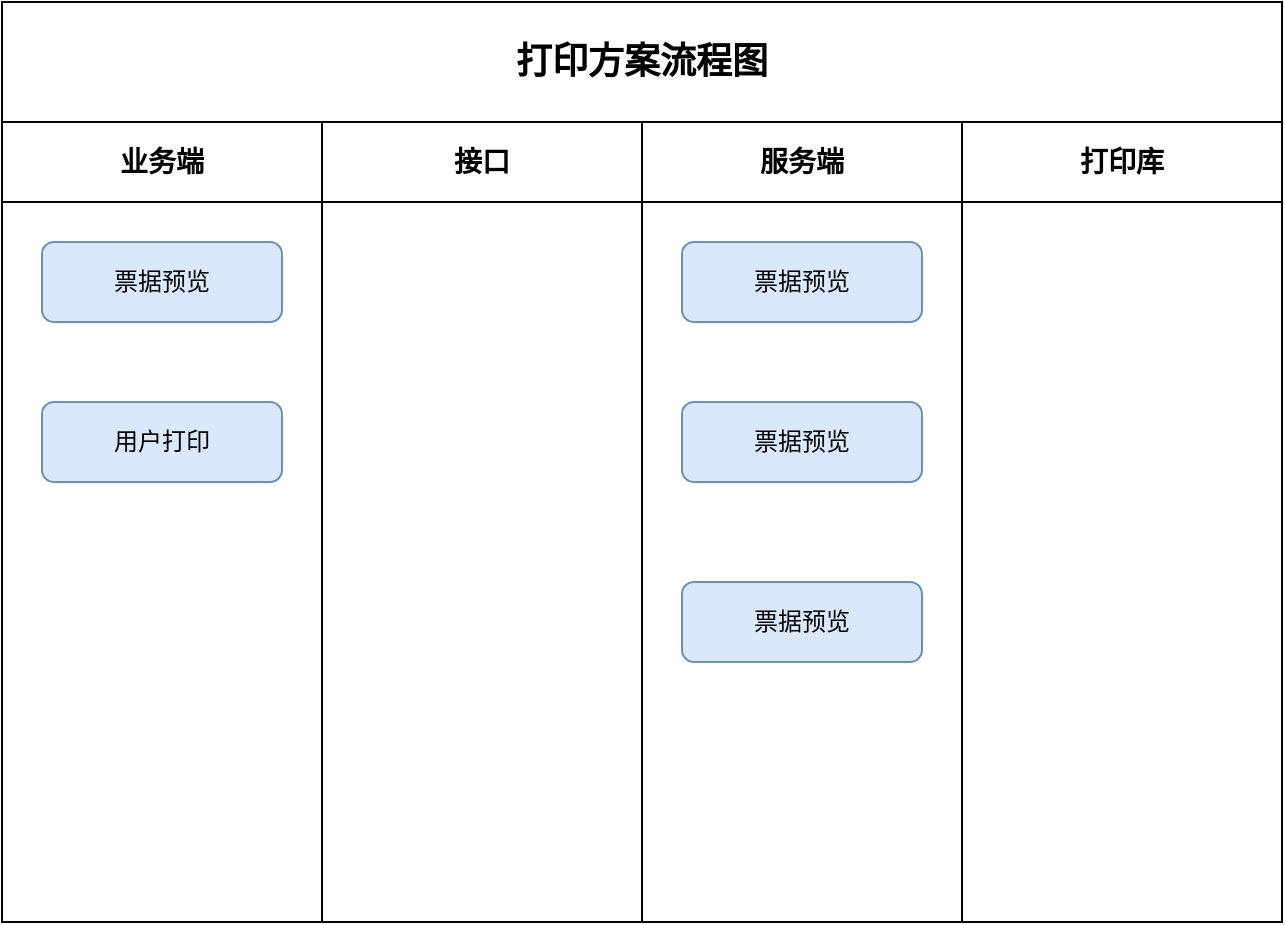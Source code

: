 <mxfile version="24.7.17">
  <diagram id="prtHgNgQTEPvFCAcTncT" name="Page-1">
    <mxGraphModel dx="1434" dy="746" grid="1" gridSize="10" guides="1" tooltips="1" connect="1" arrows="1" fold="1" page="1" pageScale="1" pageWidth="827" pageHeight="1169" math="0" shadow="0">
      <root>
        <mxCell id="0" />
        <mxCell id="1" parent="0" />
        <mxCell id="hbgkxxp7qQodJCzmnGvr-2" value="&lt;font style=&quot;font-size: 18px;&quot;&gt;打印方案流程图&lt;/font&gt;" style="swimlane;whiteSpace=wrap;html=1;startSize=60;" vertex="1" parent="1">
          <mxGeometry x="60" y="90" width="640" height="460" as="geometry">
            <mxRectangle x="60" y="90" width="140" height="30" as="alternateBounds" />
          </mxGeometry>
        </mxCell>
        <mxCell id="hbgkxxp7qQodJCzmnGvr-5" value="&lt;font style=&quot;font-size: 14px;&quot;&gt;接口&lt;/font&gt;" style="swimlane;whiteSpace=wrap;html=1;startSize=40;" vertex="1" parent="hbgkxxp7qQodJCzmnGvr-2">
          <mxGeometry x="160" y="60" width="160" height="400" as="geometry" />
        </mxCell>
        <mxCell id="hbgkxxp7qQodJCzmnGvr-6" value="&lt;font style=&quot;font-size: 14px;&quot;&gt;服务端&lt;/font&gt;" style="swimlane;whiteSpace=wrap;html=1;startSize=40;" vertex="1" parent="hbgkxxp7qQodJCzmnGvr-2">
          <mxGeometry x="320" y="60" width="160" height="400" as="geometry" />
        </mxCell>
        <mxCell id="hbgkxxp7qQodJCzmnGvr-10" value="票据预览" style="rounded=1;whiteSpace=wrap;html=1;fillColor=#dae8fc;strokeColor=#6c8ebf;" vertex="1" parent="hbgkxxp7qQodJCzmnGvr-6">
          <mxGeometry x="20" y="60" width="120" height="40" as="geometry" />
        </mxCell>
        <mxCell id="hbgkxxp7qQodJCzmnGvr-11" value="票据预览" style="rounded=1;whiteSpace=wrap;html=1;fillColor=#dae8fc;strokeColor=#6c8ebf;" vertex="1" parent="hbgkxxp7qQodJCzmnGvr-6">
          <mxGeometry x="20" y="140" width="120" height="40" as="geometry" />
        </mxCell>
        <mxCell id="hbgkxxp7qQodJCzmnGvr-12" value="票据预览" style="rounded=1;whiteSpace=wrap;html=1;fillColor=#dae8fc;strokeColor=#6c8ebf;" vertex="1" parent="hbgkxxp7qQodJCzmnGvr-6">
          <mxGeometry x="20" y="230" width="120" height="40" as="geometry" />
        </mxCell>
        <mxCell id="hbgkxxp7qQodJCzmnGvr-7" value="&lt;font style=&quot;font-size: 14px;&quot;&gt;打印库&lt;/font&gt;" style="swimlane;whiteSpace=wrap;html=1;startSize=40;" vertex="1" parent="hbgkxxp7qQodJCzmnGvr-2">
          <mxGeometry x="480" y="60" width="160" height="400" as="geometry" />
        </mxCell>
        <mxCell id="hbgkxxp7qQodJCzmnGvr-3" value="&lt;font style=&quot;font-size: 14px;&quot;&gt;业务端&lt;/font&gt;" style="swimlane;whiteSpace=wrap;html=1;startSize=40;" vertex="1" parent="hbgkxxp7qQodJCzmnGvr-2">
          <mxGeometry y="60" width="160" height="400" as="geometry" />
        </mxCell>
        <mxCell id="hbgkxxp7qQodJCzmnGvr-8" value="票据预览" style="rounded=1;whiteSpace=wrap;html=1;fillColor=#dae8fc;strokeColor=#6c8ebf;" vertex="1" parent="hbgkxxp7qQodJCzmnGvr-3">
          <mxGeometry x="20" y="60" width="120" height="40" as="geometry" />
        </mxCell>
        <mxCell id="hbgkxxp7qQodJCzmnGvr-9" value="用户打印" style="rounded=1;whiteSpace=wrap;html=1;fillColor=#dae8fc;strokeColor=#6c8ebf;" vertex="1" parent="hbgkxxp7qQodJCzmnGvr-3">
          <mxGeometry x="20" y="140" width="120" height="40" as="geometry" />
        </mxCell>
      </root>
    </mxGraphModel>
  </diagram>
</mxfile>
